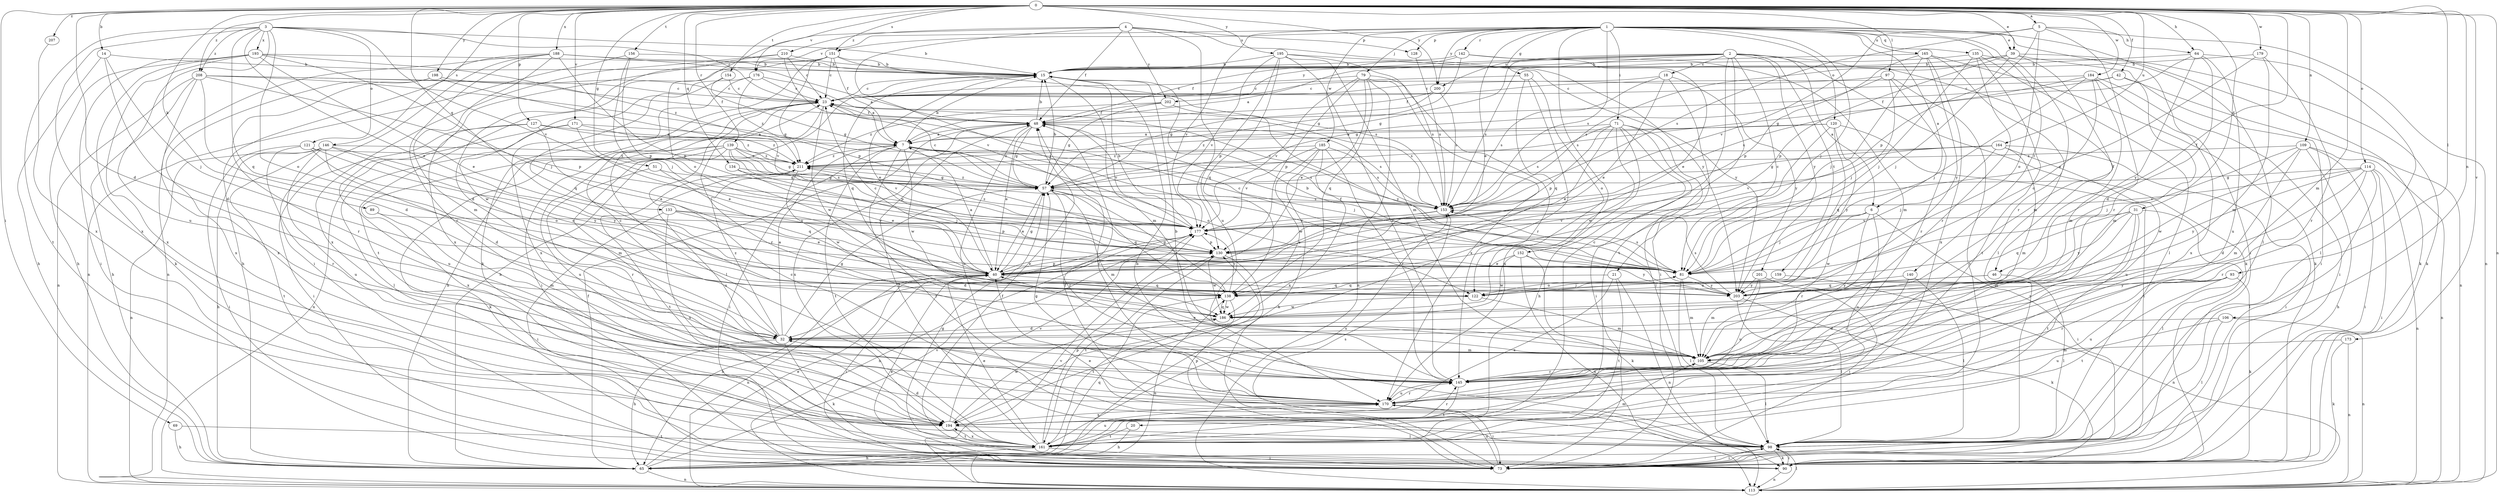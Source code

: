 strict digraph  {
0;
1;
2;
3;
4;
5;
6;
7;
14;
15;
18;
20;
21;
23;
31;
32;
39;
40;
42;
46;
48;
51;
55;
57;
64;
65;
69;
71;
73;
79;
81;
89;
90;
93;
97;
98;
105;
106;
109;
113;
114;
120;
121;
122;
127;
128;
130;
133;
134;
135;
138;
139;
140;
142;
145;
146;
151;
152;
153;
154;
156;
159;
161;
164;
165;
170;
171;
173;
176;
177;
179;
184;
185;
186;
188;
193;
194;
195;
198;
200;
201;
202;
203;
207;
208;
210;
211;
0 -> 5  [label=a];
0 -> 14  [label=b];
0 -> 31  [label=d];
0 -> 32  [label=d];
0 -> 39  [label=e];
0 -> 42  [label=f];
0 -> 46  [label=f];
0 -> 51  [label=g];
0 -> 64  [label=h];
0 -> 69  [label=i];
0 -> 89  [label=k];
0 -> 93  [label=l];
0 -> 97  [label=l];
0 -> 105  [label=m];
0 -> 106  [label=n];
0 -> 109  [label=n];
0 -> 113  [label=n];
0 -> 114  [label=o];
0 -> 127  [label=p];
0 -> 133  [label=q];
0 -> 134  [label=q];
0 -> 139  [label=r];
0 -> 146  [label=s];
0 -> 151  [label=s];
0 -> 154  [label=t];
0 -> 156  [label=t];
0 -> 164  [label=u];
0 -> 171  [label=v];
0 -> 173  [label=v];
0 -> 176  [label=v];
0 -> 179  [label=w];
0 -> 184  [label=w];
0 -> 188  [label=x];
0 -> 195  [label=y];
0 -> 198  [label=y];
0 -> 200  [label=y];
0 -> 207  [label=z];
0 -> 208  [label=z];
1 -> 6  [label=a];
1 -> 39  [label=e];
1 -> 40  [label=e];
1 -> 55  [label=g];
1 -> 71  [label=i];
1 -> 73  [label=i];
1 -> 79  [label=j];
1 -> 81  [label=j];
1 -> 98  [label=l];
1 -> 120  [label=o];
1 -> 128  [label=p];
1 -> 135  [label=q];
1 -> 140  [label=r];
1 -> 142  [label=r];
1 -> 145  [label=r];
1 -> 151  [label=s];
1 -> 152  [label=s];
1 -> 153  [label=s];
1 -> 165  [label=u];
1 -> 176  [label=v];
1 -> 177  [label=v];
1 -> 185  [label=w];
1 -> 200  [label=y];
2 -> 6  [label=a];
2 -> 7  [label=a];
2 -> 18  [label=c];
2 -> 20  [label=c];
2 -> 21  [label=c];
2 -> 46  [label=f];
2 -> 57  [label=g];
2 -> 90  [label=k];
2 -> 153  [label=s];
2 -> 159  [label=t];
2 -> 161  [label=t];
2 -> 200  [label=y];
2 -> 201  [label=y];
2 -> 202  [label=y];
3 -> 15  [label=b];
3 -> 23  [label=c];
3 -> 40  [label=e];
3 -> 121  [label=o];
3 -> 122  [label=o];
3 -> 138  [label=q];
3 -> 161  [label=t];
3 -> 170  [label=u];
3 -> 177  [label=v];
3 -> 193  [label=x];
3 -> 194  [label=x];
3 -> 208  [label=z];
4 -> 48  [label=f];
4 -> 81  [label=j];
4 -> 122  [label=o];
4 -> 128  [label=p];
4 -> 170  [label=u];
4 -> 202  [label=y];
4 -> 203  [label=y];
4 -> 210  [label=z];
5 -> 64  [label=h];
5 -> 113  [label=n];
5 -> 122  [label=o];
5 -> 130  [label=p];
5 -> 145  [label=r];
5 -> 153  [label=s];
5 -> 177  [label=v];
6 -> 73  [label=i];
6 -> 81  [label=j];
6 -> 145  [label=r];
6 -> 170  [label=u];
6 -> 177  [label=v];
6 -> 186  [label=w];
7 -> 15  [label=b];
7 -> 73  [label=i];
7 -> 81  [label=j];
7 -> 98  [label=l];
7 -> 122  [label=o];
7 -> 153  [label=s];
7 -> 161  [label=t];
7 -> 186  [label=w];
7 -> 211  [label=z];
14 -> 15  [label=b];
14 -> 32  [label=d];
14 -> 65  [label=h];
14 -> 81  [label=j];
15 -> 23  [label=c];
15 -> 40  [label=e];
15 -> 105  [label=m];
15 -> 138  [label=q];
18 -> 23  [label=c];
18 -> 40  [label=e];
18 -> 73  [label=i];
18 -> 153  [label=s];
18 -> 203  [label=y];
20 -> 65  [label=h];
20 -> 161  [label=t];
21 -> 113  [label=n];
21 -> 138  [label=q];
21 -> 161  [label=t];
21 -> 194  [label=x];
23 -> 48  [label=f];
23 -> 65  [label=h];
23 -> 73  [label=i];
23 -> 98  [label=l];
23 -> 145  [label=r];
23 -> 153  [label=s];
23 -> 186  [label=w];
31 -> 98  [label=l];
31 -> 105  [label=m];
31 -> 138  [label=q];
31 -> 145  [label=r];
31 -> 161  [label=t];
31 -> 177  [label=v];
31 -> 203  [label=y];
32 -> 7  [label=a];
32 -> 23  [label=c];
32 -> 57  [label=g];
32 -> 65  [label=h];
32 -> 90  [label=k];
32 -> 105  [label=m];
32 -> 211  [label=z];
39 -> 15  [label=b];
39 -> 73  [label=i];
39 -> 81  [label=j];
39 -> 90  [label=k];
39 -> 105  [label=m];
39 -> 130  [label=p];
39 -> 153  [label=s];
40 -> 7  [label=a];
40 -> 23  [label=c];
40 -> 57  [label=g];
40 -> 65  [label=h];
40 -> 73  [label=i];
40 -> 113  [label=n];
40 -> 130  [label=p];
40 -> 138  [label=q];
42 -> 23  [label=c];
42 -> 48  [label=f];
42 -> 105  [label=m];
42 -> 113  [label=n];
46 -> 98  [label=l];
46 -> 138  [label=q];
46 -> 203  [label=y];
48 -> 7  [label=a];
48 -> 15  [label=b];
48 -> 40  [label=e];
48 -> 57  [label=g];
48 -> 153  [label=s];
48 -> 170  [label=u];
48 -> 177  [label=v];
48 -> 194  [label=x];
51 -> 57  [label=g];
51 -> 138  [label=q];
51 -> 145  [label=r];
55 -> 23  [label=c];
55 -> 122  [label=o];
55 -> 138  [label=q];
55 -> 194  [label=x];
57 -> 15  [label=b];
57 -> 23  [label=c];
57 -> 40  [label=e];
57 -> 105  [label=m];
57 -> 138  [label=q];
57 -> 145  [label=r];
57 -> 153  [label=s];
57 -> 211  [label=z];
64 -> 15  [label=b];
64 -> 32  [label=d];
64 -> 57  [label=g];
64 -> 98  [label=l];
64 -> 170  [label=u];
64 -> 203  [label=y];
65 -> 15  [label=b];
65 -> 40  [label=e];
65 -> 48  [label=f];
65 -> 113  [label=n];
65 -> 138  [label=q];
65 -> 177  [label=v];
69 -> 65  [label=h];
69 -> 161  [label=t];
71 -> 7  [label=a];
71 -> 40  [label=e];
71 -> 65  [label=h];
71 -> 73  [label=i];
71 -> 98  [label=l];
71 -> 130  [label=p];
71 -> 153  [label=s];
71 -> 170  [label=u];
71 -> 186  [label=w];
73 -> 48  [label=f];
73 -> 98  [label=l];
73 -> 130  [label=p];
73 -> 153  [label=s];
73 -> 170  [label=u];
79 -> 23  [label=c];
79 -> 40  [label=e];
79 -> 113  [label=n];
79 -> 130  [label=p];
79 -> 138  [label=q];
79 -> 145  [label=r];
79 -> 170  [label=u];
79 -> 177  [label=v];
81 -> 23  [label=c];
81 -> 48  [label=f];
81 -> 98  [label=l];
81 -> 105  [label=m];
81 -> 122  [label=o];
81 -> 153  [label=s];
81 -> 203  [label=y];
89 -> 105  [label=m];
89 -> 177  [label=v];
90 -> 40  [label=e];
90 -> 57  [label=g];
90 -> 98  [label=l];
90 -> 113  [label=n];
93 -> 90  [label=k];
93 -> 145  [label=r];
93 -> 161  [label=t];
93 -> 170  [label=u];
93 -> 203  [label=y];
97 -> 23  [label=c];
97 -> 57  [label=g];
97 -> 81  [label=j];
97 -> 145  [label=r];
97 -> 161  [label=t];
98 -> 15  [label=b];
98 -> 23  [label=c];
98 -> 40  [label=e];
98 -> 48  [label=f];
98 -> 73  [label=i];
98 -> 90  [label=k];
105 -> 40  [label=e];
105 -> 98  [label=l];
105 -> 145  [label=r];
106 -> 32  [label=d];
106 -> 98  [label=l];
106 -> 113  [label=n];
106 -> 170  [label=u];
109 -> 65  [label=h];
109 -> 73  [label=i];
109 -> 81  [label=j];
109 -> 105  [label=m];
109 -> 113  [label=n];
109 -> 186  [label=w];
109 -> 211  [label=z];
113 -> 98  [label=l];
113 -> 177  [label=v];
114 -> 32  [label=d];
114 -> 57  [label=g];
114 -> 73  [label=i];
114 -> 98  [label=l];
114 -> 113  [label=n];
114 -> 145  [label=r];
114 -> 177  [label=v];
114 -> 203  [label=y];
120 -> 7  [label=a];
120 -> 73  [label=i];
120 -> 81  [label=j];
120 -> 138  [label=q];
120 -> 203  [label=y];
120 -> 211  [label=z];
121 -> 73  [label=i];
121 -> 122  [label=o];
121 -> 145  [label=r];
121 -> 203  [label=y];
121 -> 211  [label=z];
122 -> 81  [label=j];
122 -> 105  [label=m];
122 -> 186  [label=w];
127 -> 7  [label=a];
127 -> 40  [label=e];
127 -> 73  [label=i];
127 -> 170  [label=u];
127 -> 211  [label=z];
128 -> 153  [label=s];
130 -> 40  [label=e];
130 -> 73  [label=i];
130 -> 81  [label=j];
130 -> 161  [label=t];
130 -> 186  [label=w];
133 -> 40  [label=e];
133 -> 73  [label=i];
133 -> 130  [label=p];
133 -> 177  [label=v];
133 -> 194  [label=x];
134 -> 40  [label=e];
134 -> 57  [label=g];
134 -> 81  [label=j];
135 -> 15  [label=b];
135 -> 81  [label=j];
135 -> 90  [label=k];
135 -> 98  [label=l];
135 -> 145  [label=r];
135 -> 161  [label=t];
138 -> 57  [label=g];
138 -> 113  [label=n];
138 -> 161  [label=t];
138 -> 177  [label=v];
138 -> 186  [label=w];
139 -> 57  [label=g];
139 -> 90  [label=k];
139 -> 105  [label=m];
139 -> 130  [label=p];
139 -> 153  [label=s];
139 -> 170  [label=u];
139 -> 177  [label=v];
139 -> 194  [label=x];
139 -> 211  [label=z];
140 -> 98  [label=l];
140 -> 122  [label=o];
140 -> 145  [label=r];
142 -> 15  [label=b];
142 -> 40  [label=e];
142 -> 48  [label=f];
142 -> 57  [label=g];
142 -> 105  [label=m];
145 -> 15  [label=b];
145 -> 161  [label=t];
145 -> 170  [label=u];
146 -> 32  [label=d];
146 -> 65  [label=h];
146 -> 113  [label=n];
146 -> 122  [label=o];
146 -> 161  [label=t];
146 -> 170  [label=u];
146 -> 203  [label=y];
146 -> 211  [label=z];
151 -> 7  [label=a];
151 -> 15  [label=b];
151 -> 23  [label=c];
151 -> 90  [label=k];
151 -> 130  [label=p];
151 -> 153  [label=s];
151 -> 161  [label=t];
151 -> 194  [label=x];
152 -> 40  [label=e];
152 -> 90  [label=k];
152 -> 113  [label=n];
152 -> 186  [label=w];
152 -> 203  [label=y];
153 -> 23  [label=c];
153 -> 40  [label=e];
153 -> 177  [label=v];
154 -> 23  [label=c];
154 -> 57  [label=g];
154 -> 138  [label=q];
156 -> 15  [label=b];
156 -> 81  [label=j];
156 -> 113  [label=n];
156 -> 130  [label=p];
159 -> 113  [label=n];
159 -> 138  [label=q];
161 -> 32  [label=d];
161 -> 40  [label=e];
161 -> 48  [label=f];
161 -> 65  [label=h];
161 -> 73  [label=i];
161 -> 105  [label=m];
161 -> 130  [label=p];
161 -> 153  [label=s];
161 -> 170  [label=u];
161 -> 194  [label=x];
164 -> 57  [label=g];
164 -> 73  [label=i];
164 -> 81  [label=j];
164 -> 105  [label=m];
164 -> 170  [label=u];
164 -> 177  [label=v];
164 -> 211  [label=z];
165 -> 15  [label=b];
165 -> 81  [label=j];
165 -> 90  [label=k];
165 -> 98  [label=l];
165 -> 130  [label=p];
165 -> 194  [label=x];
165 -> 203  [label=y];
170 -> 48  [label=f];
170 -> 57  [label=g];
170 -> 73  [label=i];
170 -> 145  [label=r];
170 -> 194  [label=x];
171 -> 7  [label=a];
171 -> 40  [label=e];
171 -> 98  [label=l];
171 -> 113  [label=n];
171 -> 211  [label=z];
173 -> 90  [label=k];
173 -> 105  [label=m];
173 -> 113  [label=n];
176 -> 7  [label=a];
176 -> 23  [label=c];
176 -> 186  [label=w];
176 -> 194  [label=x];
176 -> 211  [label=z];
177 -> 15  [label=b];
177 -> 32  [label=d];
177 -> 113  [label=n];
177 -> 130  [label=p];
177 -> 211  [label=z];
179 -> 15  [label=b];
179 -> 40  [label=e];
179 -> 105  [label=m];
179 -> 145  [label=r];
184 -> 23  [label=c];
184 -> 73  [label=i];
184 -> 81  [label=j];
184 -> 105  [label=m];
184 -> 122  [label=o];
184 -> 153  [label=s];
184 -> 194  [label=x];
185 -> 65  [label=h];
185 -> 145  [label=r];
185 -> 153  [label=s];
185 -> 177  [label=v];
185 -> 186  [label=w];
185 -> 194  [label=x];
185 -> 211  [label=z];
186 -> 32  [label=d];
186 -> 138  [label=q];
188 -> 15  [label=b];
188 -> 48  [label=f];
188 -> 65  [label=h];
188 -> 73  [label=i];
188 -> 105  [label=m];
188 -> 113  [label=n];
188 -> 130  [label=p];
188 -> 145  [label=r];
193 -> 15  [label=b];
193 -> 40  [label=e];
193 -> 65  [label=h];
193 -> 73  [label=i];
193 -> 81  [label=j];
193 -> 90  [label=k];
193 -> 194  [label=x];
193 -> 211  [label=z];
194 -> 98  [label=l];
194 -> 145  [label=r];
194 -> 161  [label=t];
194 -> 177  [label=v];
194 -> 186  [label=w];
195 -> 15  [label=b];
195 -> 105  [label=m];
195 -> 130  [label=p];
195 -> 138  [label=q];
195 -> 145  [label=r];
195 -> 153  [label=s];
195 -> 177  [label=v];
195 -> 203  [label=y];
198 -> 23  [label=c];
198 -> 145  [label=r];
198 -> 177  [label=v];
198 -> 194  [label=x];
200 -> 48  [label=f];
200 -> 57  [label=g];
200 -> 153  [label=s];
201 -> 73  [label=i];
201 -> 105  [label=m];
201 -> 170  [label=u];
201 -> 203  [label=y];
202 -> 48  [label=f];
202 -> 57  [label=g];
202 -> 203  [label=y];
202 -> 211  [label=z];
203 -> 15  [label=b];
203 -> 90  [label=k];
203 -> 98  [label=l];
203 -> 153  [label=s];
207 -> 194  [label=x];
208 -> 23  [label=c];
208 -> 32  [label=d];
208 -> 48  [label=f];
208 -> 57  [label=g];
208 -> 65  [label=h];
208 -> 113  [label=n];
208 -> 130  [label=p];
208 -> 194  [label=x];
210 -> 15  [label=b];
210 -> 23  [label=c];
210 -> 32  [label=d];
210 -> 177  [label=v];
210 -> 194  [label=x];
211 -> 57  [label=g];
211 -> 161  [label=t];
211 -> 170  [label=u];
211 -> 186  [label=w];
}
